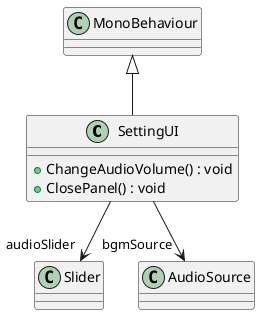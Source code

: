 @startuml
class SettingUI {
    + ChangeAudioVolume() : void
    + ClosePanel() : void
}
MonoBehaviour <|-- SettingUI
SettingUI --> "audioSlider" Slider
SettingUI --> "bgmSource" AudioSource
@enduml
